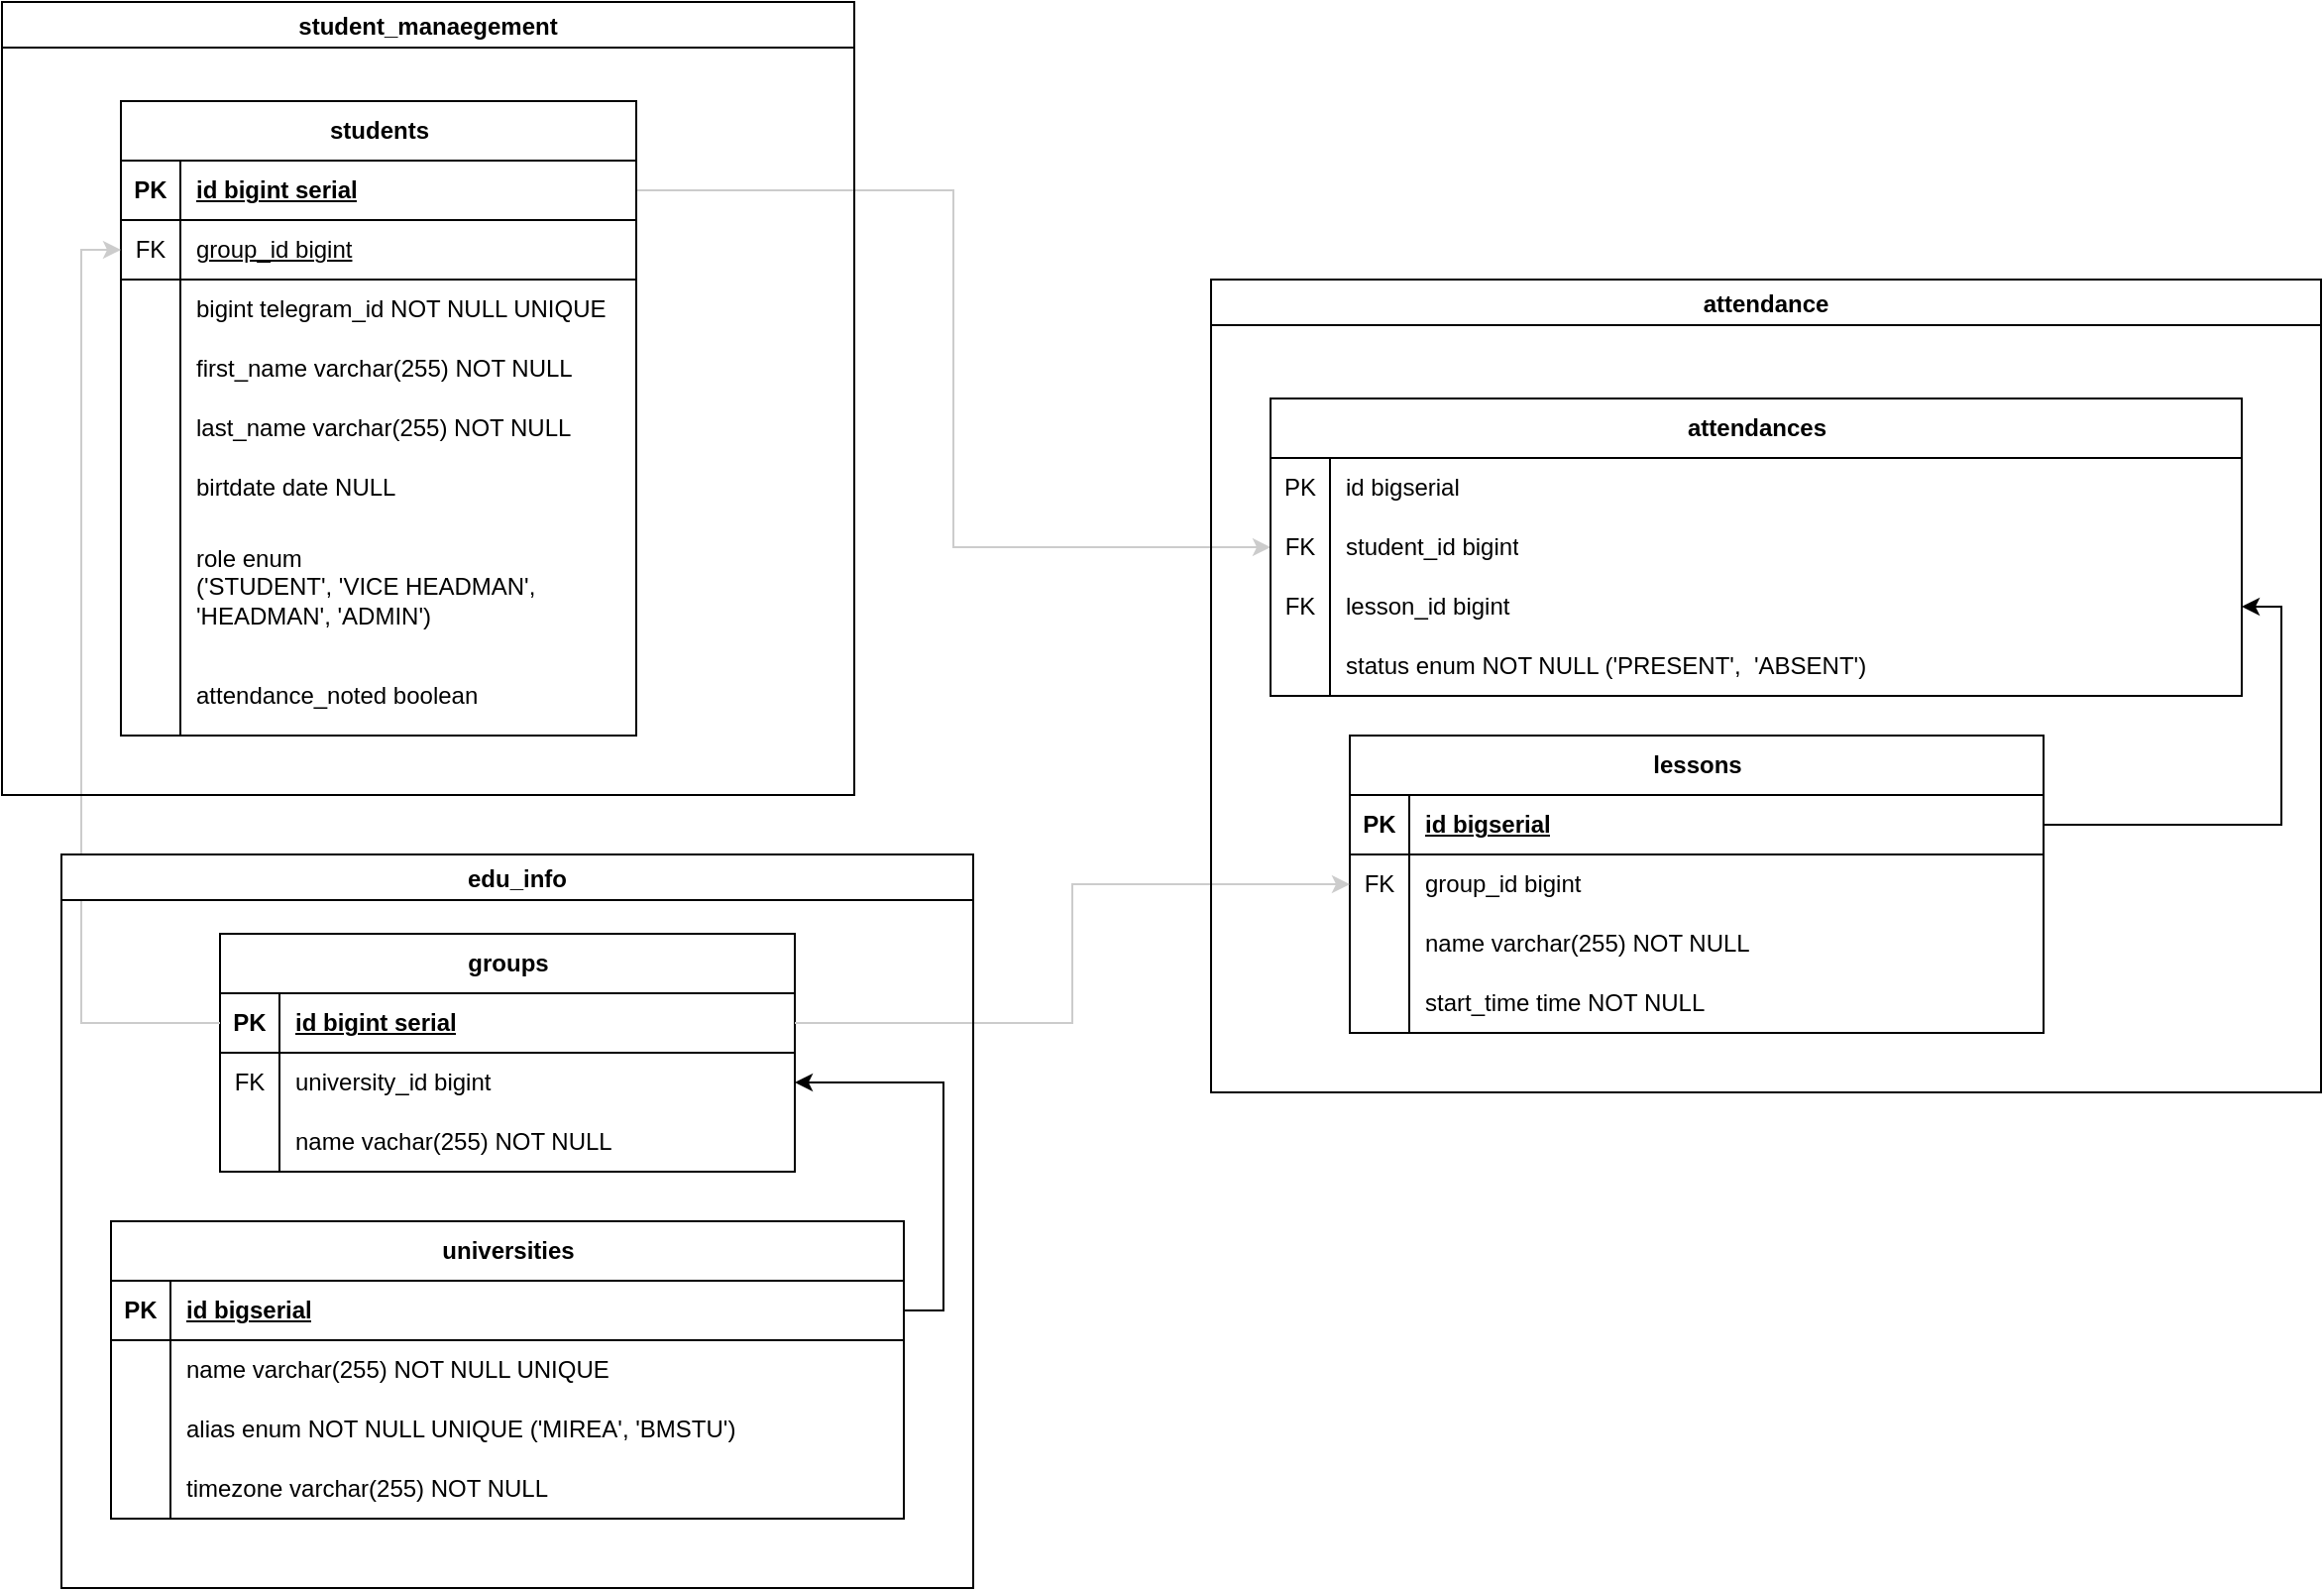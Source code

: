 <mxfile version="24.5.3" type="device">
  <diagram name="Page-1" id="I7l6lQvvWda5FWBGYfNw">
    <mxGraphModel dx="587" dy="1843" grid="1" gridSize="10" guides="1" tooltips="1" connect="1" arrows="1" fold="1" page="1" pageScale="1" pageWidth="1100" pageHeight="850" math="0" shadow="0">
      <root>
        <mxCell id="0" />
        <mxCell id="1" parent="0" />
        <mxCell id="WtD-Y87o_4bAseDayTya-83" style="edgeStyle=orthogonalEdgeStyle;rounded=0;orthogonalLoop=1;jettySize=auto;html=1;exitX=0;exitY=0.5;exitDx=0;exitDy=0;entryX=1;entryY=0.5;entryDx=0;entryDy=0;" parent="1" source="WtD-Y87o_4bAseDayTya-71" edge="1">
          <mxGeometry relative="1" as="geometry" />
        </mxCell>
        <mxCell id="n_EiIZgd5n3iyxSfP7II-4" style="edgeStyle=orthogonalEdgeStyle;rounded=0;orthogonalLoop=1;jettySize=auto;html=1;exitX=1;exitY=0.5;exitDx=0;exitDy=0;entryX=0.991;entryY=0.733;entryDx=0;entryDy=0;entryPerimeter=0;" parent="1" target="WtD-Y87o_4bAseDayTya-123" edge="1">
          <mxGeometry relative="1" as="geometry" />
        </mxCell>
        <mxCell id="AAZNuQ814HPgyiH9VI9M-4" style="edgeStyle=orthogonalEdgeStyle;rounded=0;orthogonalLoop=1;jettySize=auto;html=1;exitX=1;exitY=0.5;exitDx=0;exitDy=0;entryX=0;entryY=0.5;entryDx=0;entryDy=0;" parent="1" target="WtD-Y87o_4bAseDayTya-123" edge="1">
          <mxGeometry relative="1" as="geometry" />
        </mxCell>
        <mxCell id="PIjY2bJpDw1zQxXnWxuS-26" style="edgeStyle=orthogonalEdgeStyle;rounded=0;orthogonalLoop=1;jettySize=auto;html=1;exitX=1;exitY=0.5;exitDx=0;exitDy=0;entryX=0;entryY=0.5;entryDx=0;entryDy=0;strokeColor=#CCCCCC;" parent="1" source="WtD-Y87o_4bAseDayTya-2" target="WtD-Y87o_4bAseDayTya-144" edge="1">
          <mxGeometry relative="1" as="geometry" />
        </mxCell>
        <mxCell id="PIjY2bJpDw1zQxXnWxuS-33" style="edgeStyle=orthogonalEdgeStyle;rounded=0;orthogonalLoop=1;jettySize=auto;html=1;exitX=0;exitY=0.5;exitDx=0;exitDy=0;entryX=1;entryY=0.5;entryDx=0;entryDy=0;" parent="1" source="WtD-Y87o_4bAseDayTya-2" edge="1">
          <mxGeometry relative="1" as="geometry">
            <Array as="points">
              <mxPoint x="1000" y="-245" />
              <mxPoint x="1000" y="130" />
            </Array>
          </mxGeometry>
        </mxCell>
        <mxCell id="y6h4AQpJSSWqRq5FOGXV-2" value="lessons" style="shape=table;startSize=30;container=1;collapsible=1;childLayout=tableLayout;fixedRows=1;rowLines=0;fontStyle=1;align=center;resizeLast=1;html=1;" parent="1" vertex="1">
          <mxGeometry x="1950" y="60" width="350" height="150" as="geometry" />
        </mxCell>
        <mxCell id="y6h4AQpJSSWqRq5FOGXV-3" value="" style="shape=tableRow;horizontal=0;startSize=0;swimlaneHead=0;swimlaneBody=0;fillColor=none;collapsible=0;dropTarget=0;points=[[0,0.5],[1,0.5]];portConstraint=eastwest;top=0;left=0;right=0;bottom=1;" parent="y6h4AQpJSSWqRq5FOGXV-2" vertex="1">
          <mxGeometry y="30" width="350" height="30" as="geometry" />
        </mxCell>
        <mxCell id="y6h4AQpJSSWqRq5FOGXV-4" value="PK" style="shape=partialRectangle;connectable=0;fillColor=none;top=0;left=0;bottom=0;right=0;fontStyle=1;overflow=hidden;whiteSpace=wrap;html=1;" parent="y6h4AQpJSSWqRq5FOGXV-3" vertex="1">
          <mxGeometry width="30" height="30" as="geometry">
            <mxRectangle width="30" height="30" as="alternateBounds" />
          </mxGeometry>
        </mxCell>
        <mxCell id="y6h4AQpJSSWqRq5FOGXV-5" value="id bigserial" style="shape=partialRectangle;connectable=0;fillColor=none;top=0;left=0;bottom=0;right=0;align=left;spacingLeft=6;fontStyle=5;overflow=hidden;whiteSpace=wrap;html=1;" parent="y6h4AQpJSSWqRq5FOGXV-3" vertex="1">
          <mxGeometry x="30" width="320" height="30" as="geometry">
            <mxRectangle width="320" height="30" as="alternateBounds" />
          </mxGeometry>
        </mxCell>
        <mxCell id="y6h4AQpJSSWqRq5FOGXV-6" value="" style="shape=tableRow;horizontal=0;startSize=0;swimlaneHead=0;swimlaneBody=0;fillColor=none;collapsible=0;dropTarget=0;points=[[0,0.5],[1,0.5]];portConstraint=eastwest;top=0;left=0;right=0;bottom=0;" parent="y6h4AQpJSSWqRq5FOGXV-2" vertex="1">
          <mxGeometry y="60" width="350" height="30" as="geometry" />
        </mxCell>
        <mxCell id="y6h4AQpJSSWqRq5FOGXV-7" value="FK" style="shape=partialRectangle;connectable=0;fillColor=none;top=0;left=0;bottom=0;right=0;editable=1;overflow=hidden;whiteSpace=wrap;html=1;" parent="y6h4AQpJSSWqRq5FOGXV-6" vertex="1">
          <mxGeometry width="30" height="30" as="geometry">
            <mxRectangle width="30" height="30" as="alternateBounds" />
          </mxGeometry>
        </mxCell>
        <mxCell id="y6h4AQpJSSWqRq5FOGXV-8" value="group_id bigint" style="shape=partialRectangle;connectable=0;fillColor=none;top=0;left=0;bottom=0;right=0;align=left;spacingLeft=6;overflow=hidden;whiteSpace=wrap;html=1;" parent="y6h4AQpJSSWqRq5FOGXV-6" vertex="1">
          <mxGeometry x="30" width="320" height="30" as="geometry">
            <mxRectangle width="320" height="30" as="alternateBounds" />
          </mxGeometry>
        </mxCell>
        <mxCell id="y6h4AQpJSSWqRq5FOGXV-9" value="" style="shape=tableRow;horizontal=0;startSize=0;swimlaneHead=0;swimlaneBody=0;fillColor=none;collapsible=0;dropTarget=0;points=[[0,0.5],[1,0.5]];portConstraint=eastwest;top=0;left=0;right=0;bottom=0;" parent="y6h4AQpJSSWqRq5FOGXV-2" vertex="1">
          <mxGeometry y="90" width="350" height="30" as="geometry" />
        </mxCell>
        <mxCell id="y6h4AQpJSSWqRq5FOGXV-10" value="" style="shape=partialRectangle;connectable=0;fillColor=none;top=0;left=0;bottom=0;right=0;editable=1;overflow=hidden;whiteSpace=wrap;html=1;" parent="y6h4AQpJSSWqRq5FOGXV-9" vertex="1">
          <mxGeometry width="30" height="30" as="geometry">
            <mxRectangle width="30" height="30" as="alternateBounds" />
          </mxGeometry>
        </mxCell>
        <mxCell id="y6h4AQpJSSWqRq5FOGXV-11" value="name varchar(255) NOT NULL" style="shape=partialRectangle;connectable=0;fillColor=none;top=0;left=0;bottom=0;right=0;align=left;spacingLeft=6;overflow=hidden;whiteSpace=wrap;html=1;" parent="y6h4AQpJSSWqRq5FOGXV-9" vertex="1">
          <mxGeometry x="30" width="320" height="30" as="geometry">
            <mxRectangle width="320" height="30" as="alternateBounds" />
          </mxGeometry>
        </mxCell>
        <mxCell id="y6h4AQpJSSWqRq5FOGXV-12" value="" style="shape=tableRow;horizontal=0;startSize=0;swimlaneHead=0;swimlaneBody=0;fillColor=none;collapsible=0;dropTarget=0;points=[[0,0.5],[1,0.5]];portConstraint=eastwest;top=0;left=0;right=0;bottom=0;" parent="y6h4AQpJSSWqRq5FOGXV-2" vertex="1">
          <mxGeometry y="120" width="350" height="30" as="geometry" />
        </mxCell>
        <mxCell id="y6h4AQpJSSWqRq5FOGXV-13" value="" style="shape=partialRectangle;connectable=0;fillColor=none;top=0;left=0;bottom=0;right=0;editable=1;overflow=hidden;whiteSpace=wrap;html=1;" parent="y6h4AQpJSSWqRq5FOGXV-12" vertex="1">
          <mxGeometry width="30" height="30" as="geometry">
            <mxRectangle width="30" height="30" as="alternateBounds" />
          </mxGeometry>
        </mxCell>
        <mxCell id="y6h4AQpJSSWqRq5FOGXV-14" value="start_time time NOT NULL" style="shape=partialRectangle;connectable=0;fillColor=none;top=0;left=0;bottom=0;right=0;align=left;spacingLeft=6;overflow=hidden;whiteSpace=wrap;html=1;" parent="y6h4AQpJSSWqRq5FOGXV-12" vertex="1">
          <mxGeometry x="30" width="320" height="30" as="geometry">
            <mxRectangle width="320" height="30" as="alternateBounds" />
          </mxGeometry>
        </mxCell>
        <mxCell id="WtD-Y87o_4bAseDayTya-140" value="attendances" style="shape=table;startSize=30;container=1;collapsible=1;childLayout=tableLayout;fixedRows=1;rowLines=0;fontStyle=1;align=center;resizeLast=1;html=1;" parent="1" vertex="1">
          <mxGeometry x="1910" y="-110" width="490" height="150" as="geometry" />
        </mxCell>
        <mxCell id="vI2uVMeDULrQLfaLAgZ7-1" style="shape=tableRow;horizontal=0;startSize=0;swimlaneHead=0;swimlaneBody=0;fillColor=none;collapsible=0;dropTarget=0;points=[[0,0.5],[1,0.5]];portConstraint=eastwest;top=0;left=0;right=0;bottom=0;" parent="WtD-Y87o_4bAseDayTya-140" vertex="1">
          <mxGeometry y="30" width="490" height="30" as="geometry" />
        </mxCell>
        <mxCell id="vI2uVMeDULrQLfaLAgZ7-2" value="PK" style="shape=partialRectangle;connectable=0;fillColor=none;top=0;left=0;bottom=0;right=0;editable=1;overflow=hidden;whiteSpace=wrap;html=1;" parent="vI2uVMeDULrQLfaLAgZ7-1" vertex="1">
          <mxGeometry width="30" height="30" as="geometry">
            <mxRectangle width="30" height="30" as="alternateBounds" />
          </mxGeometry>
        </mxCell>
        <mxCell id="vI2uVMeDULrQLfaLAgZ7-3" value="id bigserial" style="shape=partialRectangle;connectable=0;fillColor=none;top=0;left=0;bottom=0;right=0;align=left;spacingLeft=6;overflow=hidden;whiteSpace=wrap;html=1;" parent="vI2uVMeDULrQLfaLAgZ7-1" vertex="1">
          <mxGeometry x="30" width="460" height="30" as="geometry">
            <mxRectangle width="460" height="30" as="alternateBounds" />
          </mxGeometry>
        </mxCell>
        <mxCell id="WtD-Y87o_4bAseDayTya-144" value="" style="shape=tableRow;horizontal=0;startSize=0;swimlaneHead=0;swimlaneBody=0;fillColor=none;collapsible=0;dropTarget=0;points=[[0,0.5],[1,0.5]];portConstraint=eastwest;top=0;left=0;right=0;bottom=0;" parent="WtD-Y87o_4bAseDayTya-140" vertex="1">
          <mxGeometry y="60" width="490" height="30" as="geometry" />
        </mxCell>
        <mxCell id="WtD-Y87o_4bAseDayTya-145" value="FK" style="shape=partialRectangle;connectable=0;fillColor=none;top=0;left=0;bottom=0;right=0;editable=1;overflow=hidden;whiteSpace=wrap;html=1;" parent="WtD-Y87o_4bAseDayTya-144" vertex="1">
          <mxGeometry width="30" height="30" as="geometry">
            <mxRectangle width="30" height="30" as="alternateBounds" />
          </mxGeometry>
        </mxCell>
        <mxCell id="WtD-Y87o_4bAseDayTya-146" value="student_id bigint" style="shape=partialRectangle;connectable=0;fillColor=none;top=0;left=0;bottom=0;right=0;align=left;spacingLeft=6;overflow=hidden;whiteSpace=wrap;html=1;" parent="WtD-Y87o_4bAseDayTya-144" vertex="1">
          <mxGeometry x="30" width="460" height="30" as="geometry">
            <mxRectangle width="460" height="30" as="alternateBounds" />
          </mxGeometry>
        </mxCell>
        <mxCell id="WtD-Y87o_4bAseDayTya-147" value="" style="shape=tableRow;horizontal=0;startSize=0;swimlaneHead=0;swimlaneBody=0;fillColor=none;collapsible=0;dropTarget=0;points=[[0,0.5],[1,0.5]];portConstraint=eastwest;top=0;left=0;right=0;bottom=0;" parent="WtD-Y87o_4bAseDayTya-140" vertex="1">
          <mxGeometry y="90" width="490" height="30" as="geometry" />
        </mxCell>
        <mxCell id="WtD-Y87o_4bAseDayTya-148" value="FK" style="shape=partialRectangle;connectable=0;fillColor=none;top=0;left=0;bottom=0;right=0;editable=1;overflow=hidden;whiteSpace=wrap;html=1;" parent="WtD-Y87o_4bAseDayTya-147" vertex="1">
          <mxGeometry width="30" height="30" as="geometry">
            <mxRectangle width="30" height="30" as="alternateBounds" />
          </mxGeometry>
        </mxCell>
        <mxCell id="WtD-Y87o_4bAseDayTya-149" value="lesson_id bigint" style="shape=partialRectangle;connectable=0;fillColor=none;top=0;left=0;bottom=0;right=0;align=left;spacingLeft=6;overflow=hidden;whiteSpace=wrap;html=1;" parent="WtD-Y87o_4bAseDayTya-147" vertex="1">
          <mxGeometry x="30" width="460" height="30" as="geometry">
            <mxRectangle width="460" height="30" as="alternateBounds" />
          </mxGeometry>
        </mxCell>
        <mxCell id="WtD-Y87o_4bAseDayTya-150" value="" style="shape=tableRow;horizontal=0;startSize=0;swimlaneHead=0;swimlaneBody=0;fillColor=none;collapsible=0;dropTarget=0;points=[[0,0.5],[1,0.5]];portConstraint=eastwest;top=0;left=0;right=0;bottom=0;" parent="WtD-Y87o_4bAseDayTya-140" vertex="1">
          <mxGeometry y="120" width="490" height="30" as="geometry" />
        </mxCell>
        <mxCell id="WtD-Y87o_4bAseDayTya-151" value="" style="shape=partialRectangle;connectable=0;fillColor=none;top=0;left=0;bottom=0;right=0;editable=1;overflow=hidden;whiteSpace=wrap;html=1;" parent="WtD-Y87o_4bAseDayTya-150" vertex="1">
          <mxGeometry width="30" height="30" as="geometry">
            <mxRectangle width="30" height="30" as="alternateBounds" />
          </mxGeometry>
        </mxCell>
        <mxCell id="WtD-Y87o_4bAseDayTya-152" value="status enum NOT NULL (&#39;PRESENT&#39;,&amp;nbsp; &#39;ABSENT&#39;)" style="shape=partialRectangle;connectable=0;fillColor=none;top=0;left=0;bottom=0;right=0;align=left;spacingLeft=6;overflow=hidden;whiteSpace=wrap;html=1;" parent="WtD-Y87o_4bAseDayTya-150" vertex="1">
          <mxGeometry x="30" width="460" height="30" as="geometry">
            <mxRectangle width="460" height="30" as="alternateBounds" />
          </mxGeometry>
        </mxCell>
        <mxCell id="WtD-Y87o_4bAseDayTya-70" value="groups" style="shape=table;startSize=30;container=1;collapsible=1;childLayout=tableLayout;fixedRows=1;rowLines=0;fontStyle=1;align=center;resizeLast=1;html=1;" parent="1" vertex="1">
          <mxGeometry x="1380" y="160" width="290" height="120" as="geometry" />
        </mxCell>
        <mxCell id="WtD-Y87o_4bAseDayTya-71" value="" style="shape=tableRow;horizontal=0;startSize=0;swimlaneHead=0;swimlaneBody=0;fillColor=none;collapsible=0;dropTarget=0;points=[[0,0.5],[1,0.5]];portConstraint=eastwest;top=0;left=0;right=0;bottom=1;" parent="WtD-Y87o_4bAseDayTya-70" vertex="1">
          <mxGeometry y="30" width="290" height="30" as="geometry" />
        </mxCell>
        <mxCell id="WtD-Y87o_4bAseDayTya-72" value="PK" style="shape=partialRectangle;connectable=0;fillColor=none;top=0;left=0;bottom=0;right=0;fontStyle=1;overflow=hidden;whiteSpace=wrap;html=1;" parent="WtD-Y87o_4bAseDayTya-71" vertex="1">
          <mxGeometry width="30" height="30" as="geometry">
            <mxRectangle width="30" height="30" as="alternateBounds" />
          </mxGeometry>
        </mxCell>
        <mxCell id="WtD-Y87o_4bAseDayTya-73" value="id bigint serial" style="shape=partialRectangle;connectable=0;fillColor=none;top=0;left=0;bottom=0;right=0;align=left;spacingLeft=6;fontStyle=5;overflow=hidden;whiteSpace=wrap;html=1;" parent="WtD-Y87o_4bAseDayTya-71" vertex="1">
          <mxGeometry x="30" width="260" height="30" as="geometry">
            <mxRectangle width="260" height="30" as="alternateBounds" />
          </mxGeometry>
        </mxCell>
        <mxCell id="wIKcch3GfV04wdJaZ94m-4" style="shape=tableRow;horizontal=0;startSize=0;swimlaneHead=0;swimlaneBody=0;fillColor=none;collapsible=0;dropTarget=0;points=[[0,0.5],[1,0.5]];portConstraint=eastwest;top=0;left=0;right=0;bottom=0;" parent="WtD-Y87o_4bAseDayTya-70" vertex="1">
          <mxGeometry y="60" width="290" height="30" as="geometry" />
        </mxCell>
        <mxCell id="wIKcch3GfV04wdJaZ94m-5" value="FK" style="shape=partialRectangle;connectable=0;fillColor=none;top=0;left=0;bottom=0;right=0;editable=1;overflow=hidden;whiteSpace=wrap;html=1;" parent="wIKcch3GfV04wdJaZ94m-4" vertex="1">
          <mxGeometry width="30" height="30" as="geometry">
            <mxRectangle width="30" height="30" as="alternateBounds" />
          </mxGeometry>
        </mxCell>
        <mxCell id="wIKcch3GfV04wdJaZ94m-6" value="university_id bigint" style="shape=partialRectangle;connectable=0;fillColor=none;top=0;left=0;bottom=0;right=0;align=left;spacingLeft=6;overflow=hidden;whiteSpace=wrap;html=1;" parent="wIKcch3GfV04wdJaZ94m-4" vertex="1">
          <mxGeometry x="30" width="260" height="30" as="geometry">
            <mxRectangle width="260" height="30" as="alternateBounds" />
          </mxGeometry>
        </mxCell>
        <mxCell id="WtD-Y87o_4bAseDayTya-74" value="" style="shape=tableRow;horizontal=0;startSize=0;swimlaneHead=0;swimlaneBody=0;fillColor=none;collapsible=0;dropTarget=0;points=[[0,0.5],[1,0.5]];portConstraint=eastwest;top=0;left=0;right=0;bottom=0;" parent="WtD-Y87o_4bAseDayTya-70" vertex="1">
          <mxGeometry y="90" width="290" height="30" as="geometry" />
        </mxCell>
        <mxCell id="WtD-Y87o_4bAseDayTya-75" value="" style="shape=partialRectangle;connectable=0;fillColor=none;top=0;left=0;bottom=0;right=0;editable=1;overflow=hidden;whiteSpace=wrap;html=1;" parent="WtD-Y87o_4bAseDayTya-74" vertex="1">
          <mxGeometry width="30" height="30" as="geometry">
            <mxRectangle width="30" height="30" as="alternateBounds" />
          </mxGeometry>
        </mxCell>
        <mxCell id="WtD-Y87o_4bAseDayTya-76" value="name vachar(255) NOT NULL" style="shape=partialRectangle;connectable=0;fillColor=none;top=0;left=0;bottom=0;right=0;align=left;spacingLeft=6;overflow=hidden;whiteSpace=wrap;html=1;" parent="WtD-Y87o_4bAseDayTya-74" vertex="1">
          <mxGeometry x="30" width="260" height="30" as="geometry">
            <mxRectangle width="260" height="30" as="alternateBounds" />
          </mxGeometry>
        </mxCell>
        <mxCell id="WtD-Y87o_4bAseDayTya-1" value="students" style="shape=table;startSize=30;container=1;collapsible=1;childLayout=tableLayout;fixedRows=1;rowLines=0;fontStyle=1;align=center;resizeLast=1;html=1;" parent="1" vertex="1">
          <mxGeometry x="1330" y="-260" width="260" height="320" as="geometry" />
        </mxCell>
        <mxCell id="WtD-Y87o_4bAseDayTya-2" value="" style="shape=tableRow;horizontal=0;startSize=0;swimlaneHead=0;swimlaneBody=0;fillColor=none;collapsible=0;dropTarget=0;points=[[0,0.5],[1,0.5]];portConstraint=eastwest;top=0;left=0;right=0;bottom=1;" parent="WtD-Y87o_4bAseDayTya-1" vertex="1">
          <mxGeometry y="30" width="260" height="30" as="geometry" />
        </mxCell>
        <mxCell id="WtD-Y87o_4bAseDayTya-3" value="PK" style="shape=partialRectangle;connectable=0;fillColor=none;top=0;left=0;bottom=0;right=0;fontStyle=1;overflow=hidden;whiteSpace=wrap;html=1;" parent="WtD-Y87o_4bAseDayTya-2" vertex="1">
          <mxGeometry width="30" height="30" as="geometry">
            <mxRectangle width="30" height="30" as="alternateBounds" />
          </mxGeometry>
        </mxCell>
        <mxCell id="WtD-Y87o_4bAseDayTya-4" value="id bigint serial" style="shape=partialRectangle;connectable=0;fillColor=none;top=0;left=0;bottom=0;right=0;align=left;spacingLeft=6;fontStyle=5;overflow=hidden;whiteSpace=wrap;html=1;" parent="WtD-Y87o_4bAseDayTya-2" vertex="1">
          <mxGeometry x="30" width="230" height="30" as="geometry">
            <mxRectangle width="230" height="30" as="alternateBounds" />
          </mxGeometry>
        </mxCell>
        <mxCell id="-TC-ZagWVs9rCI9R5vII-1" style="shape=tableRow;horizontal=0;startSize=0;swimlaneHead=0;swimlaneBody=0;fillColor=none;collapsible=0;dropTarget=0;points=[[0,0.5],[1,0.5]];portConstraint=eastwest;top=0;left=0;right=0;bottom=1;" parent="WtD-Y87o_4bAseDayTya-1" vertex="1">
          <mxGeometry y="60" width="260" height="30" as="geometry" />
        </mxCell>
        <mxCell id="-TC-ZagWVs9rCI9R5vII-2" value="&lt;span style=&quot;font-weight: normal;&quot;&gt;FK&lt;/span&gt;" style="shape=partialRectangle;connectable=0;fillColor=none;top=0;left=0;bottom=0;right=0;fontStyle=1;overflow=hidden;whiteSpace=wrap;html=1;" parent="-TC-ZagWVs9rCI9R5vII-1" vertex="1">
          <mxGeometry width="30" height="30" as="geometry">
            <mxRectangle width="30" height="30" as="alternateBounds" />
          </mxGeometry>
        </mxCell>
        <mxCell id="-TC-ZagWVs9rCI9R5vII-3" value="&lt;span style=&quot;font-weight: normal;&quot;&gt;group_id bigint&lt;/span&gt;" style="shape=partialRectangle;connectable=0;fillColor=none;top=0;left=0;bottom=0;right=0;align=left;spacingLeft=6;fontStyle=5;overflow=hidden;whiteSpace=wrap;html=1;" parent="-TC-ZagWVs9rCI9R5vII-1" vertex="1">
          <mxGeometry x="30" width="230" height="30" as="geometry">
            <mxRectangle width="230" height="30" as="alternateBounds" />
          </mxGeometry>
        </mxCell>
        <mxCell id="Vi8hg6_tpQZABeiYivTI-13" style="shape=tableRow;horizontal=0;startSize=0;swimlaneHead=0;swimlaneBody=0;fillColor=none;collapsible=0;dropTarget=0;points=[[0,0.5],[1,0.5]];portConstraint=eastwest;top=0;left=0;right=0;bottom=0;" parent="WtD-Y87o_4bAseDayTya-1" vertex="1">
          <mxGeometry y="90" width="260" height="30" as="geometry" />
        </mxCell>
        <mxCell id="Vi8hg6_tpQZABeiYivTI-14" style="shape=partialRectangle;connectable=0;fillColor=none;top=0;left=0;bottom=0;right=0;editable=1;overflow=hidden;whiteSpace=wrap;html=1;" parent="Vi8hg6_tpQZABeiYivTI-13" vertex="1">
          <mxGeometry width="30" height="30" as="geometry">
            <mxRectangle width="30" height="30" as="alternateBounds" />
          </mxGeometry>
        </mxCell>
        <mxCell id="Vi8hg6_tpQZABeiYivTI-15" value="bigint telegram_id NOT NULL UNIQUE" style="shape=partialRectangle;connectable=0;fillColor=none;top=0;left=0;bottom=0;right=0;align=left;spacingLeft=6;overflow=hidden;whiteSpace=wrap;html=1;" parent="Vi8hg6_tpQZABeiYivTI-13" vertex="1">
          <mxGeometry x="30" width="230" height="30" as="geometry">
            <mxRectangle width="230" height="30" as="alternateBounds" />
          </mxGeometry>
        </mxCell>
        <mxCell id="WtD-Y87o_4bAseDayTya-5" value="" style="shape=tableRow;horizontal=0;startSize=0;swimlaneHead=0;swimlaneBody=0;fillColor=none;collapsible=0;dropTarget=0;points=[[0,0.5],[1,0.5]];portConstraint=eastwest;top=0;left=0;right=0;bottom=0;" parent="WtD-Y87o_4bAseDayTya-1" vertex="1">
          <mxGeometry y="120" width="260" height="30" as="geometry" />
        </mxCell>
        <mxCell id="WtD-Y87o_4bAseDayTya-6" value="" style="shape=partialRectangle;connectable=0;fillColor=none;top=0;left=0;bottom=0;right=0;editable=1;overflow=hidden;whiteSpace=wrap;html=1;" parent="WtD-Y87o_4bAseDayTya-5" vertex="1">
          <mxGeometry width="30" height="30" as="geometry">
            <mxRectangle width="30" height="30" as="alternateBounds" />
          </mxGeometry>
        </mxCell>
        <mxCell id="WtD-Y87o_4bAseDayTya-7" value="first_name varchar(255) NOT NULL" style="shape=partialRectangle;connectable=0;fillColor=none;top=0;left=0;bottom=0;right=0;align=left;spacingLeft=6;overflow=hidden;whiteSpace=wrap;html=1;" parent="WtD-Y87o_4bAseDayTya-5" vertex="1">
          <mxGeometry x="30" width="230" height="30" as="geometry">
            <mxRectangle width="230" height="30" as="alternateBounds" />
          </mxGeometry>
        </mxCell>
        <mxCell id="WtD-Y87o_4bAseDayTya-8" value="" style="shape=tableRow;horizontal=0;startSize=0;swimlaneHead=0;swimlaneBody=0;fillColor=none;collapsible=0;dropTarget=0;points=[[0,0.5],[1,0.5]];portConstraint=eastwest;top=0;left=0;right=0;bottom=0;" parent="WtD-Y87o_4bAseDayTya-1" vertex="1">
          <mxGeometry y="150" width="260" height="30" as="geometry" />
        </mxCell>
        <mxCell id="WtD-Y87o_4bAseDayTya-9" value="" style="shape=partialRectangle;connectable=0;fillColor=none;top=0;left=0;bottom=0;right=0;editable=1;overflow=hidden;whiteSpace=wrap;html=1;" parent="WtD-Y87o_4bAseDayTya-8" vertex="1">
          <mxGeometry width="30" height="30" as="geometry">
            <mxRectangle width="30" height="30" as="alternateBounds" />
          </mxGeometry>
        </mxCell>
        <mxCell id="WtD-Y87o_4bAseDayTya-10" value="last_name varchar(255) NOT NULL" style="shape=partialRectangle;connectable=0;fillColor=none;top=0;left=0;bottom=0;right=0;align=left;spacingLeft=6;overflow=hidden;whiteSpace=wrap;html=1;" parent="WtD-Y87o_4bAseDayTya-8" vertex="1">
          <mxGeometry x="30" width="230" height="30" as="geometry">
            <mxRectangle width="230" height="30" as="alternateBounds" />
          </mxGeometry>
        </mxCell>
        <mxCell id="2QoOv795XRyqWcvuPBlc-18" style="shape=tableRow;horizontal=0;startSize=0;swimlaneHead=0;swimlaneBody=0;fillColor=none;collapsible=0;dropTarget=0;points=[[0,0.5],[1,0.5]];portConstraint=eastwest;top=0;left=0;right=0;bottom=0;" parent="WtD-Y87o_4bAseDayTya-1" vertex="1">
          <mxGeometry y="180" width="260" height="30" as="geometry" />
        </mxCell>
        <mxCell id="2QoOv795XRyqWcvuPBlc-19" style="shape=partialRectangle;connectable=0;fillColor=none;top=0;left=0;bottom=0;right=0;editable=1;overflow=hidden;whiteSpace=wrap;html=1;" parent="2QoOv795XRyqWcvuPBlc-18" vertex="1">
          <mxGeometry width="30" height="30" as="geometry">
            <mxRectangle width="30" height="30" as="alternateBounds" />
          </mxGeometry>
        </mxCell>
        <mxCell id="2QoOv795XRyqWcvuPBlc-20" value="birtdate date NULL" style="shape=partialRectangle;connectable=0;fillColor=none;top=0;left=0;bottom=0;right=0;align=left;spacingLeft=6;overflow=hidden;whiteSpace=wrap;html=1;" parent="2QoOv795XRyqWcvuPBlc-18" vertex="1">
          <mxGeometry x="30" width="230" height="30" as="geometry">
            <mxRectangle width="230" height="30" as="alternateBounds" />
          </mxGeometry>
        </mxCell>
        <mxCell id="aSk6BCNAQgE7BCrj78pr-19" style="shape=tableRow;horizontal=0;startSize=0;swimlaneHead=0;swimlaneBody=0;fillColor=none;collapsible=0;dropTarget=0;points=[[0,0.5],[1,0.5]];portConstraint=eastwest;top=0;left=0;right=0;bottom=0;" parent="WtD-Y87o_4bAseDayTya-1" vertex="1">
          <mxGeometry y="210" width="260" height="70" as="geometry" />
        </mxCell>
        <mxCell id="aSk6BCNAQgE7BCrj78pr-20" style="shape=partialRectangle;connectable=0;fillColor=none;top=0;left=0;bottom=0;right=0;editable=1;overflow=hidden;whiteSpace=wrap;html=1;" parent="aSk6BCNAQgE7BCrj78pr-19" vertex="1">
          <mxGeometry width="30" height="70" as="geometry">
            <mxRectangle width="30" height="70" as="alternateBounds" />
          </mxGeometry>
        </mxCell>
        <mxCell id="aSk6BCNAQgE7BCrj78pr-21" value="role enum&lt;br&gt;(&#39;STUDENT&#39;, &#39;VICE HEADMAN&#39;, &lt;br&gt;&#39;HEADMAN&#39;, &#39;ADMIN&#39;)" style="shape=partialRectangle;connectable=0;fillColor=none;top=0;left=0;bottom=0;right=0;align=left;spacingLeft=6;overflow=hidden;whiteSpace=wrap;html=1;" parent="aSk6BCNAQgE7BCrj78pr-19" vertex="1">
          <mxGeometry x="30" width="230" height="70" as="geometry">
            <mxRectangle width="230" height="70" as="alternateBounds" />
          </mxGeometry>
        </mxCell>
        <mxCell id="vI2uVMeDULrQLfaLAgZ7-31" style="shape=tableRow;horizontal=0;startSize=0;swimlaneHead=0;swimlaneBody=0;fillColor=none;collapsible=0;dropTarget=0;points=[[0,0.5],[1,0.5]];portConstraint=eastwest;top=0;left=0;right=0;bottom=0;" parent="WtD-Y87o_4bAseDayTya-1" vertex="1">
          <mxGeometry y="280" width="260" height="40" as="geometry" />
        </mxCell>
        <mxCell id="vI2uVMeDULrQLfaLAgZ7-32" style="shape=partialRectangle;connectable=0;fillColor=none;top=0;left=0;bottom=0;right=0;editable=1;overflow=hidden;whiteSpace=wrap;html=1;" parent="vI2uVMeDULrQLfaLAgZ7-31" vertex="1">
          <mxGeometry width="30" height="40" as="geometry">
            <mxRectangle width="30" height="40" as="alternateBounds" />
          </mxGeometry>
        </mxCell>
        <mxCell id="vI2uVMeDULrQLfaLAgZ7-33" value="attendance_noted boolean" style="shape=partialRectangle;connectable=0;fillColor=none;top=0;left=0;bottom=0;right=0;align=left;spacingLeft=6;overflow=hidden;whiteSpace=wrap;html=1;" parent="vI2uVMeDULrQLfaLAgZ7-31" vertex="1">
          <mxGeometry x="30" width="230" height="40" as="geometry">
            <mxRectangle width="230" height="40" as="alternateBounds" />
          </mxGeometry>
        </mxCell>
        <mxCell id="2QoOv795XRyqWcvuPBlc-24" style="edgeStyle=orthogonalEdgeStyle;rounded=0;orthogonalLoop=1;jettySize=auto;html=1;exitX=1;exitY=0.5;exitDx=0;exitDy=0;entryX=1;entryY=0.5;entryDx=0;entryDy=0;" parent="1" source="y6h4AQpJSSWqRq5FOGXV-3" target="WtD-Y87o_4bAseDayTya-147" edge="1">
          <mxGeometry relative="1" as="geometry" />
        </mxCell>
        <mxCell id="Vi8hg6_tpQZABeiYivTI-17" style="edgeStyle=orthogonalEdgeStyle;rounded=0;orthogonalLoop=1;jettySize=auto;html=1;exitX=0;exitY=0.5;exitDx=0;exitDy=0;entryX=0;entryY=0.5;entryDx=0;entryDy=0;strokeColor=#CCCCCC;" parent="1" source="WtD-Y87o_4bAseDayTya-71" target="-TC-ZagWVs9rCI9R5vII-1" edge="1">
          <mxGeometry relative="1" as="geometry" />
        </mxCell>
        <mxCell id="Vi8hg6_tpQZABeiYivTI-18" style="edgeStyle=orthogonalEdgeStyle;rounded=0;orthogonalLoop=1;jettySize=auto;html=1;exitX=1;exitY=0.5;exitDx=0;exitDy=0;strokeColor=#CCCCCC;" parent="1" source="WtD-Y87o_4bAseDayTya-71" target="y6h4AQpJSSWqRq5FOGXV-6" edge="1">
          <mxGeometry relative="1" as="geometry" />
        </mxCell>
        <mxCell id="UrQ4qYqZkPxLHaydfWx3-1" value="attendance" style="swimlane;" parent="1" vertex="1">
          <mxGeometry x="1880" y="-170" width="560" height="410" as="geometry" />
        </mxCell>
        <mxCell id="UrQ4qYqZkPxLHaydfWx3-2" style="edgeStyle=orthogonalEdgeStyle;rounded=0;orthogonalLoop=1;jettySize=auto;html=1;exitX=1;exitY=0.5;exitDx=0;exitDy=0;entryX=1;entryY=0.5;entryDx=0;entryDy=0;" parent="1" source="WtD-Y87o_4bAseDayTya-123" target="wIKcch3GfV04wdJaZ94m-4" edge="1">
          <mxGeometry relative="1" as="geometry" />
        </mxCell>
        <mxCell id="UrQ4qYqZkPxLHaydfWx3-3" value="edu_info" style="swimlane;" parent="1" vertex="1">
          <mxGeometry x="1300" y="120" width="460" height="370" as="geometry" />
        </mxCell>
        <mxCell id="WtD-Y87o_4bAseDayTya-122" value="universities" style="shape=table;startSize=30;container=1;collapsible=1;childLayout=tableLayout;fixedRows=1;rowLines=0;fontStyle=1;align=center;resizeLast=1;html=1;" parent="UrQ4qYqZkPxLHaydfWx3-3" vertex="1">
          <mxGeometry x="25" y="185" width="400" height="150" as="geometry" />
        </mxCell>
        <mxCell id="WtD-Y87o_4bAseDayTya-123" value="" style="shape=tableRow;horizontal=0;startSize=0;swimlaneHead=0;swimlaneBody=0;fillColor=none;collapsible=0;dropTarget=0;points=[[0,0.5],[1,0.5]];portConstraint=eastwest;top=0;left=0;right=0;bottom=1;" parent="WtD-Y87o_4bAseDayTya-122" vertex="1">
          <mxGeometry y="30" width="400" height="30" as="geometry" />
        </mxCell>
        <mxCell id="WtD-Y87o_4bAseDayTya-124" value="PK" style="shape=partialRectangle;connectable=0;fillColor=none;top=0;left=0;bottom=0;right=0;fontStyle=1;overflow=hidden;whiteSpace=wrap;html=1;" parent="WtD-Y87o_4bAseDayTya-123" vertex="1">
          <mxGeometry width="30" height="30" as="geometry">
            <mxRectangle width="30" height="30" as="alternateBounds" />
          </mxGeometry>
        </mxCell>
        <mxCell id="WtD-Y87o_4bAseDayTya-125" value="id bigserial" style="shape=partialRectangle;connectable=0;fillColor=none;top=0;left=0;bottom=0;right=0;align=left;spacingLeft=6;fontStyle=5;overflow=hidden;whiteSpace=wrap;html=1;" parent="WtD-Y87o_4bAseDayTya-123" vertex="1">
          <mxGeometry x="30" width="370" height="30" as="geometry">
            <mxRectangle width="370" height="30" as="alternateBounds" />
          </mxGeometry>
        </mxCell>
        <mxCell id="WtD-Y87o_4bAseDayTya-126" value="" style="shape=tableRow;horizontal=0;startSize=0;swimlaneHead=0;swimlaneBody=0;fillColor=none;collapsible=0;dropTarget=0;points=[[0,0.5],[1,0.5]];portConstraint=eastwest;top=0;left=0;right=0;bottom=0;" parent="WtD-Y87o_4bAseDayTya-122" vertex="1">
          <mxGeometry y="60" width="400" height="30" as="geometry" />
        </mxCell>
        <mxCell id="WtD-Y87o_4bAseDayTya-127" value="" style="shape=partialRectangle;connectable=0;fillColor=none;top=0;left=0;bottom=0;right=0;editable=1;overflow=hidden;whiteSpace=wrap;html=1;" parent="WtD-Y87o_4bAseDayTya-126" vertex="1">
          <mxGeometry width="30" height="30" as="geometry">
            <mxRectangle width="30" height="30" as="alternateBounds" />
          </mxGeometry>
        </mxCell>
        <mxCell id="WtD-Y87o_4bAseDayTya-128" value="name varchar(255) NOT NULL UNIQUE" style="shape=partialRectangle;connectable=0;fillColor=none;top=0;left=0;bottom=0;right=0;align=left;spacingLeft=6;overflow=hidden;whiteSpace=wrap;html=1;" parent="WtD-Y87o_4bAseDayTya-126" vertex="1">
          <mxGeometry x="30" width="370" height="30" as="geometry">
            <mxRectangle width="370" height="30" as="alternateBounds" />
          </mxGeometry>
        </mxCell>
        <mxCell id="DKpkyNCTJiwnKKEpQCEO-1" style="shape=tableRow;horizontal=0;startSize=0;swimlaneHead=0;swimlaneBody=0;fillColor=none;collapsible=0;dropTarget=0;points=[[0,0.5],[1,0.5]];portConstraint=eastwest;top=0;left=0;right=0;bottom=0;" parent="WtD-Y87o_4bAseDayTya-122" vertex="1">
          <mxGeometry y="90" width="400" height="30" as="geometry" />
        </mxCell>
        <mxCell id="DKpkyNCTJiwnKKEpQCEO-2" style="shape=partialRectangle;connectable=0;fillColor=none;top=0;left=0;bottom=0;right=0;editable=1;overflow=hidden;whiteSpace=wrap;html=1;" parent="DKpkyNCTJiwnKKEpQCEO-1" vertex="1">
          <mxGeometry width="30" height="30" as="geometry">
            <mxRectangle width="30" height="30" as="alternateBounds" />
          </mxGeometry>
        </mxCell>
        <mxCell id="DKpkyNCTJiwnKKEpQCEO-3" value="alias enum NOT NULL UNIQUE (&#39;MIREA&#39;, &#39;BMSTU&#39;)" style="shape=partialRectangle;connectable=0;fillColor=none;top=0;left=0;bottom=0;right=0;align=left;spacingLeft=6;overflow=hidden;whiteSpace=wrap;html=1;" parent="DKpkyNCTJiwnKKEpQCEO-1" vertex="1">
          <mxGeometry x="30" width="370" height="30" as="geometry">
            <mxRectangle width="370" height="30" as="alternateBounds" />
          </mxGeometry>
        </mxCell>
        <mxCell id="iXvGw4u8mH7SUdZsiP6b-1" style="shape=tableRow;horizontal=0;startSize=0;swimlaneHead=0;swimlaneBody=0;fillColor=none;collapsible=0;dropTarget=0;points=[[0,0.5],[1,0.5]];portConstraint=eastwest;top=0;left=0;right=0;bottom=0;" parent="WtD-Y87o_4bAseDayTya-122" vertex="1">
          <mxGeometry y="120" width="400" height="30" as="geometry" />
        </mxCell>
        <mxCell id="iXvGw4u8mH7SUdZsiP6b-2" style="shape=partialRectangle;connectable=0;fillColor=none;top=0;left=0;bottom=0;right=0;editable=1;overflow=hidden;whiteSpace=wrap;html=1;" parent="iXvGw4u8mH7SUdZsiP6b-1" vertex="1">
          <mxGeometry width="30" height="30" as="geometry">
            <mxRectangle width="30" height="30" as="alternateBounds" />
          </mxGeometry>
        </mxCell>
        <mxCell id="iXvGw4u8mH7SUdZsiP6b-3" value="timezone varchar(255) NOT NULL" style="shape=partialRectangle;connectable=0;fillColor=none;top=0;left=0;bottom=0;right=0;align=left;spacingLeft=6;overflow=hidden;whiteSpace=wrap;html=1;" parent="iXvGw4u8mH7SUdZsiP6b-1" vertex="1">
          <mxGeometry x="30" width="370" height="30" as="geometry">
            <mxRectangle width="370" height="30" as="alternateBounds" />
          </mxGeometry>
        </mxCell>
        <mxCell id="UrQ4qYqZkPxLHaydfWx3-5" value="student_manaegement" style="swimlane;" parent="1" vertex="1">
          <mxGeometry x="1270" y="-310" width="430" height="400" as="geometry" />
        </mxCell>
      </root>
    </mxGraphModel>
  </diagram>
</mxfile>
